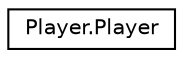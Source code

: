 digraph "Graphical Class Hierarchy"
{
  edge [fontname="Helvetica",fontsize="10",labelfontname="Helvetica",labelfontsize="10"];
  node [fontname="Helvetica",fontsize="10",shape=record];
  rankdir="LR";
  Node1 [label="Player.Player",height=0.2,width=0.4,color="black", fillcolor="white", style="filled",URL="$classPlayer_1_1Player.html"];
}
